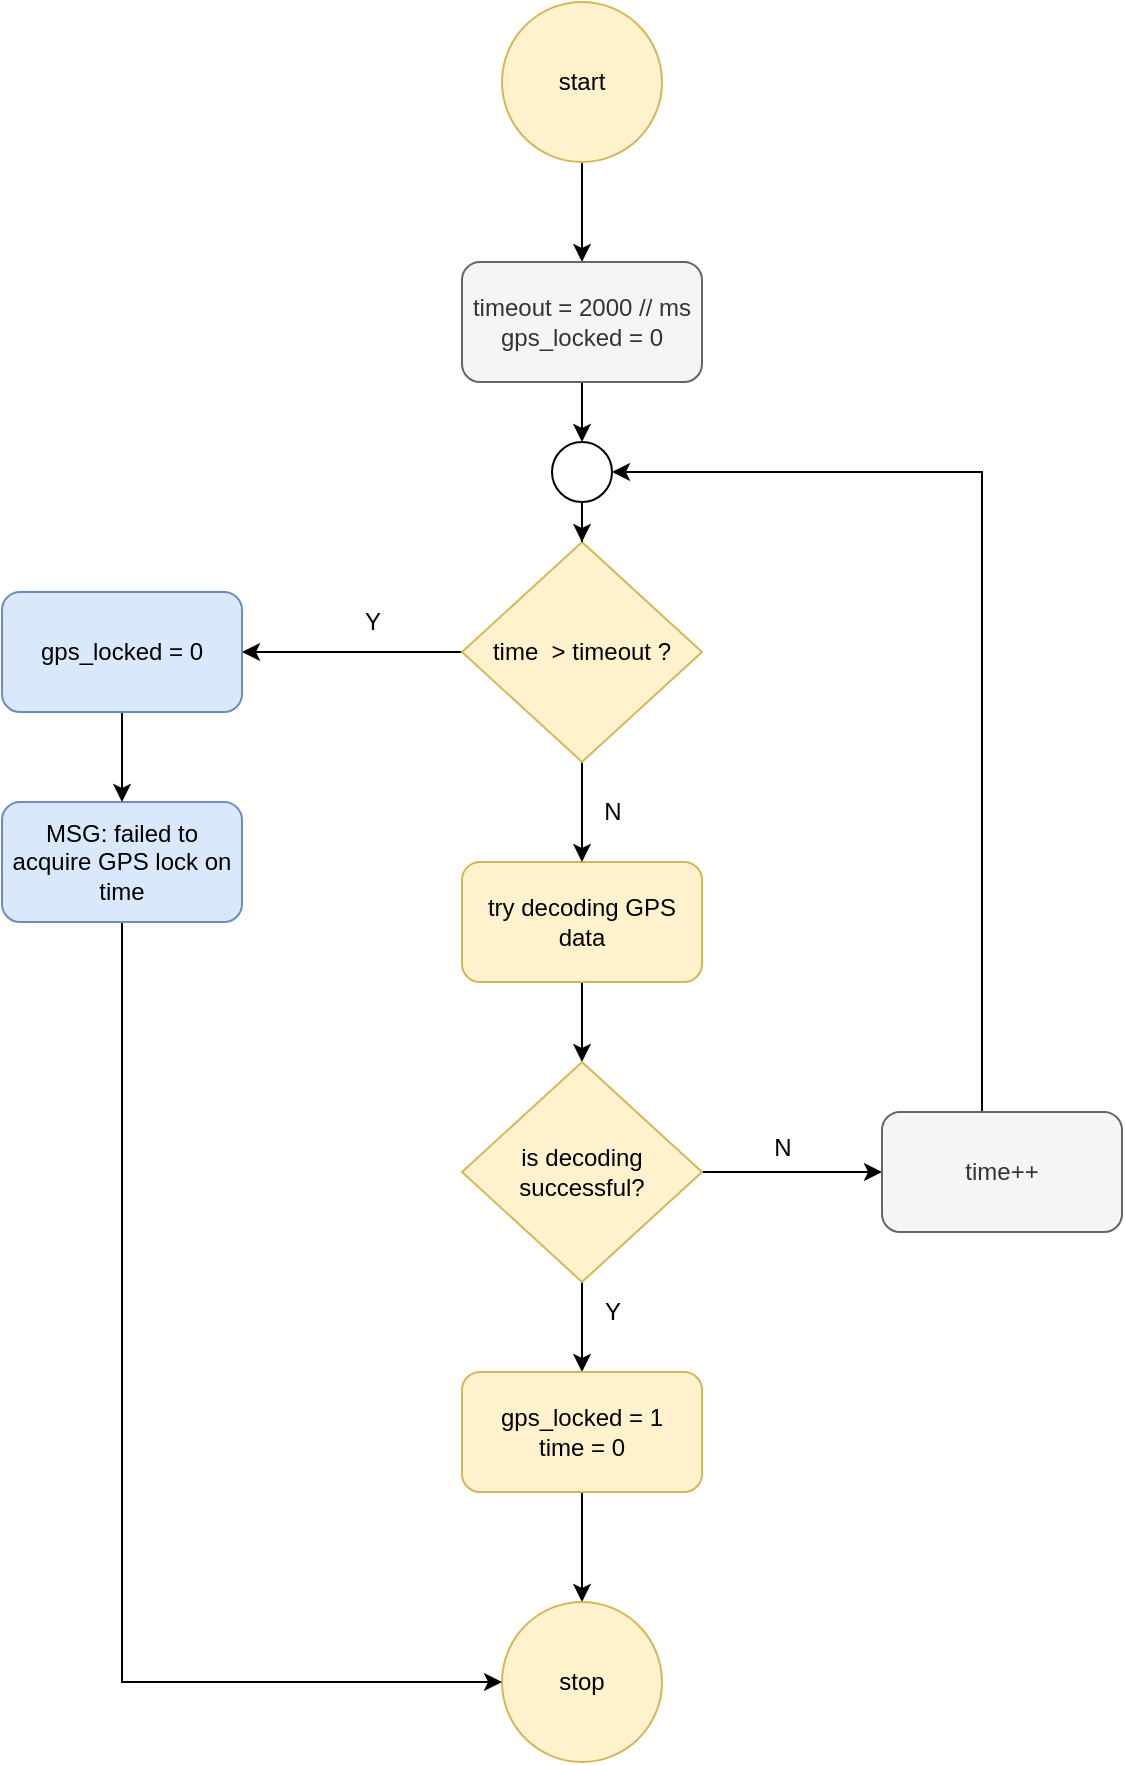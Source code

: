 <mxfile version="23.1.5" type="device">
  <diagram name="Page-1" id="31bVrb871ln1G7emrZOh">
    <mxGraphModel dx="3245" dy="963" grid="1" gridSize="10" guides="1" tooltips="1" connect="1" arrows="1" fold="1" page="1" pageScale="1" pageWidth="1654" pageHeight="1169" math="0" shadow="0">
      <root>
        <mxCell id="0" />
        <mxCell id="1" parent="0" />
        <mxCell id="p60vrISp5pK5Xkwiz-xx-9" value="" style="edgeStyle=orthogonalEdgeStyle;rounded=0;orthogonalLoop=1;jettySize=auto;html=1;" edge="1" parent="1" source="p60vrISp5pK5Xkwiz-xx-1" target="p60vrISp5pK5Xkwiz-xx-2">
          <mxGeometry relative="1" as="geometry" />
        </mxCell>
        <mxCell id="p60vrISp5pK5Xkwiz-xx-1" value="start" style="ellipse;whiteSpace=wrap;html=1;aspect=fixed;fillColor=#fff2cc;strokeColor=#d6b656;" vertex="1" parent="1">
          <mxGeometry x="150" y="30" width="80" height="80" as="geometry" />
        </mxCell>
        <mxCell id="p60vrISp5pK5Xkwiz-xx-22" value="" style="edgeStyle=orthogonalEdgeStyle;rounded=0;orthogonalLoop=1;jettySize=auto;html=1;" edge="1" parent="1" source="p60vrISp5pK5Xkwiz-xx-2" target="p60vrISp5pK5Xkwiz-xx-20">
          <mxGeometry relative="1" as="geometry" />
        </mxCell>
        <mxCell id="p60vrISp5pK5Xkwiz-xx-2" value="timeout = 2000 // ms&lt;br&gt;gps_locked = 0" style="rounded=1;whiteSpace=wrap;html=1;fillColor=#f5f5f5;fontColor=#333333;strokeColor=#666666;" vertex="1" parent="1">
          <mxGeometry x="130" y="160" width="120" height="60" as="geometry" />
        </mxCell>
        <mxCell id="p60vrISp5pK5Xkwiz-xx-12" value="" style="edgeStyle=orthogonalEdgeStyle;rounded=0;orthogonalLoop=1;jettySize=auto;html=1;" edge="1" parent="1" source="p60vrISp5pK5Xkwiz-xx-3" target="p60vrISp5pK5Xkwiz-xx-4">
          <mxGeometry relative="1" as="geometry" />
        </mxCell>
        <mxCell id="p60vrISp5pK5Xkwiz-xx-3" value="try decoding GPS data" style="rounded=1;whiteSpace=wrap;html=1;fillColor=#fff2cc;strokeColor=#d6b656;" vertex="1" parent="1">
          <mxGeometry x="130" y="460" width="120" height="60" as="geometry" />
        </mxCell>
        <mxCell id="p60vrISp5pK5Xkwiz-xx-13" value="" style="edgeStyle=orthogonalEdgeStyle;rounded=0;orthogonalLoop=1;jettySize=auto;html=1;" edge="1" parent="1" source="p60vrISp5pK5Xkwiz-xx-4" target="p60vrISp5pK5Xkwiz-xx-6">
          <mxGeometry relative="1" as="geometry" />
        </mxCell>
        <mxCell id="p60vrISp5pK5Xkwiz-xx-14" value="" style="edgeStyle=orthogonalEdgeStyle;rounded=0;orthogonalLoop=1;jettySize=auto;html=1;" edge="1" parent="1" source="p60vrISp5pK5Xkwiz-xx-4" target="p60vrISp5pK5Xkwiz-xx-5">
          <mxGeometry relative="1" as="geometry" />
        </mxCell>
        <mxCell id="p60vrISp5pK5Xkwiz-xx-4" value="is decoding successful?" style="rhombus;whiteSpace=wrap;html=1;fillColor=#fff2cc;strokeColor=#d6b656;" vertex="1" parent="1">
          <mxGeometry x="130" y="560" width="120" height="110" as="geometry" />
        </mxCell>
        <mxCell id="p60vrISp5pK5Xkwiz-xx-18" value="" style="edgeStyle=orthogonalEdgeStyle;rounded=0;orthogonalLoop=1;jettySize=auto;html=1;" edge="1" parent="1" source="p60vrISp5pK5Xkwiz-xx-5" target="p60vrISp5pK5Xkwiz-xx-17">
          <mxGeometry relative="1" as="geometry" />
        </mxCell>
        <mxCell id="p60vrISp5pK5Xkwiz-xx-5" value="gps_locked = 1&lt;br&gt;time = 0" style="rounded=1;whiteSpace=wrap;html=1;fillColor=#fff2cc;strokeColor=#d6b656;" vertex="1" parent="1">
          <mxGeometry x="130" y="715" width="120" height="60" as="geometry" />
        </mxCell>
        <mxCell id="p60vrISp5pK5Xkwiz-xx-23" style="edgeStyle=orthogonalEdgeStyle;rounded=0;orthogonalLoop=1;jettySize=auto;html=1;entryX=1;entryY=0.5;entryDx=0;entryDy=0;" edge="1" parent="1" source="p60vrISp5pK5Xkwiz-xx-6" target="p60vrISp5pK5Xkwiz-xx-20">
          <mxGeometry relative="1" as="geometry">
            <Array as="points">
              <mxPoint x="390" y="265" />
            </Array>
          </mxGeometry>
        </mxCell>
        <mxCell id="p60vrISp5pK5Xkwiz-xx-6" value="time++" style="rounded=1;whiteSpace=wrap;html=1;fillColor=#f5f5f5;fontColor=#333333;strokeColor=#666666;" vertex="1" parent="1">
          <mxGeometry x="340" y="585" width="120" height="60" as="geometry" />
        </mxCell>
        <mxCell id="p60vrISp5pK5Xkwiz-xx-11" value="" style="edgeStyle=orthogonalEdgeStyle;rounded=0;orthogonalLoop=1;jettySize=auto;html=1;" edge="1" parent="1" source="p60vrISp5pK5Xkwiz-xx-8" target="p60vrISp5pK5Xkwiz-xx-3">
          <mxGeometry relative="1" as="geometry" />
        </mxCell>
        <mxCell id="p60vrISp5pK5Xkwiz-xx-29" value="" style="edgeStyle=orthogonalEdgeStyle;rounded=0;orthogonalLoop=1;jettySize=auto;html=1;" edge="1" parent="1" source="p60vrISp5pK5Xkwiz-xx-8" target="p60vrISp5pK5Xkwiz-xx-28">
          <mxGeometry relative="1" as="geometry" />
        </mxCell>
        <mxCell id="p60vrISp5pK5Xkwiz-xx-8" value="time&amp;nbsp; &amp;gt; timeout ?" style="rhombus;whiteSpace=wrap;html=1;fillColor=#fff2cc;strokeColor=#d6b656;" vertex="1" parent="1">
          <mxGeometry x="130" y="300" width="120" height="110" as="geometry" />
        </mxCell>
        <mxCell id="p60vrISp5pK5Xkwiz-xx-15" value="N" style="text;html=1;align=center;verticalAlign=middle;resizable=0;points=[];autosize=1;strokeColor=none;fillColor=none;" vertex="1" parent="1">
          <mxGeometry x="275" y="588" width="30" height="30" as="geometry" />
        </mxCell>
        <mxCell id="p60vrISp5pK5Xkwiz-xx-16" value="Y" style="text;html=1;align=center;verticalAlign=middle;resizable=0;points=[];autosize=1;strokeColor=none;fillColor=none;" vertex="1" parent="1">
          <mxGeometry x="190" y="670" width="30" height="30" as="geometry" />
        </mxCell>
        <mxCell id="p60vrISp5pK5Xkwiz-xx-17" value="stop" style="ellipse;whiteSpace=wrap;html=1;aspect=fixed;fillColor=#fff2cc;strokeColor=#d6b656;" vertex="1" parent="1">
          <mxGeometry x="150" y="830" width="80" height="80" as="geometry" />
        </mxCell>
        <mxCell id="p60vrISp5pK5Xkwiz-xx-19" value="N" style="text;html=1;align=center;verticalAlign=middle;resizable=0;points=[];autosize=1;strokeColor=none;fillColor=none;" vertex="1" parent="1">
          <mxGeometry x="190" y="420" width="30" height="30" as="geometry" />
        </mxCell>
        <mxCell id="p60vrISp5pK5Xkwiz-xx-21" value="" style="edgeStyle=orthogonalEdgeStyle;rounded=0;orthogonalLoop=1;jettySize=auto;html=1;" edge="1" parent="1" source="p60vrISp5pK5Xkwiz-xx-20" target="p60vrISp5pK5Xkwiz-xx-8">
          <mxGeometry relative="1" as="geometry" />
        </mxCell>
        <mxCell id="p60vrISp5pK5Xkwiz-xx-20" value="" style="ellipse;whiteSpace=wrap;html=1;aspect=fixed;" vertex="1" parent="1">
          <mxGeometry x="175" y="250" width="30" height="30" as="geometry" />
        </mxCell>
        <mxCell id="p60vrISp5pK5Xkwiz-xx-31" style="edgeStyle=orthogonalEdgeStyle;rounded=0;orthogonalLoop=1;jettySize=auto;html=1;entryX=0;entryY=0.5;entryDx=0;entryDy=0;" edge="1" parent="1" source="p60vrISp5pK5Xkwiz-xx-24" target="p60vrISp5pK5Xkwiz-xx-17">
          <mxGeometry relative="1" as="geometry">
            <Array as="points">
              <mxPoint x="-40" y="870" />
            </Array>
          </mxGeometry>
        </mxCell>
        <mxCell id="p60vrISp5pK5Xkwiz-xx-24" value="MSG: failed to acquire GPS lock on time" style="rounded=1;whiteSpace=wrap;html=1;fillColor=#dae8fc;strokeColor=#6c8ebf;" vertex="1" parent="1">
          <mxGeometry x="-100" y="430" width="120" height="60" as="geometry" />
        </mxCell>
        <mxCell id="p60vrISp5pK5Xkwiz-xx-30" value="" style="edgeStyle=orthogonalEdgeStyle;rounded=0;orthogonalLoop=1;jettySize=auto;html=1;" edge="1" parent="1" source="p60vrISp5pK5Xkwiz-xx-28" target="p60vrISp5pK5Xkwiz-xx-24">
          <mxGeometry relative="1" as="geometry" />
        </mxCell>
        <mxCell id="p60vrISp5pK5Xkwiz-xx-28" value="gps_locked = 0" style="rounded=1;whiteSpace=wrap;html=1;fillColor=#dae8fc;strokeColor=#6c8ebf;" vertex="1" parent="1">
          <mxGeometry x="-100" y="325" width="120" height="60" as="geometry" />
        </mxCell>
        <mxCell id="p60vrISp5pK5Xkwiz-xx-32" value="Y" style="text;html=1;align=center;verticalAlign=middle;resizable=0;points=[];autosize=1;strokeColor=none;fillColor=none;" vertex="1" parent="1">
          <mxGeometry x="70" y="325" width="30" height="30" as="geometry" />
        </mxCell>
      </root>
    </mxGraphModel>
  </diagram>
</mxfile>
